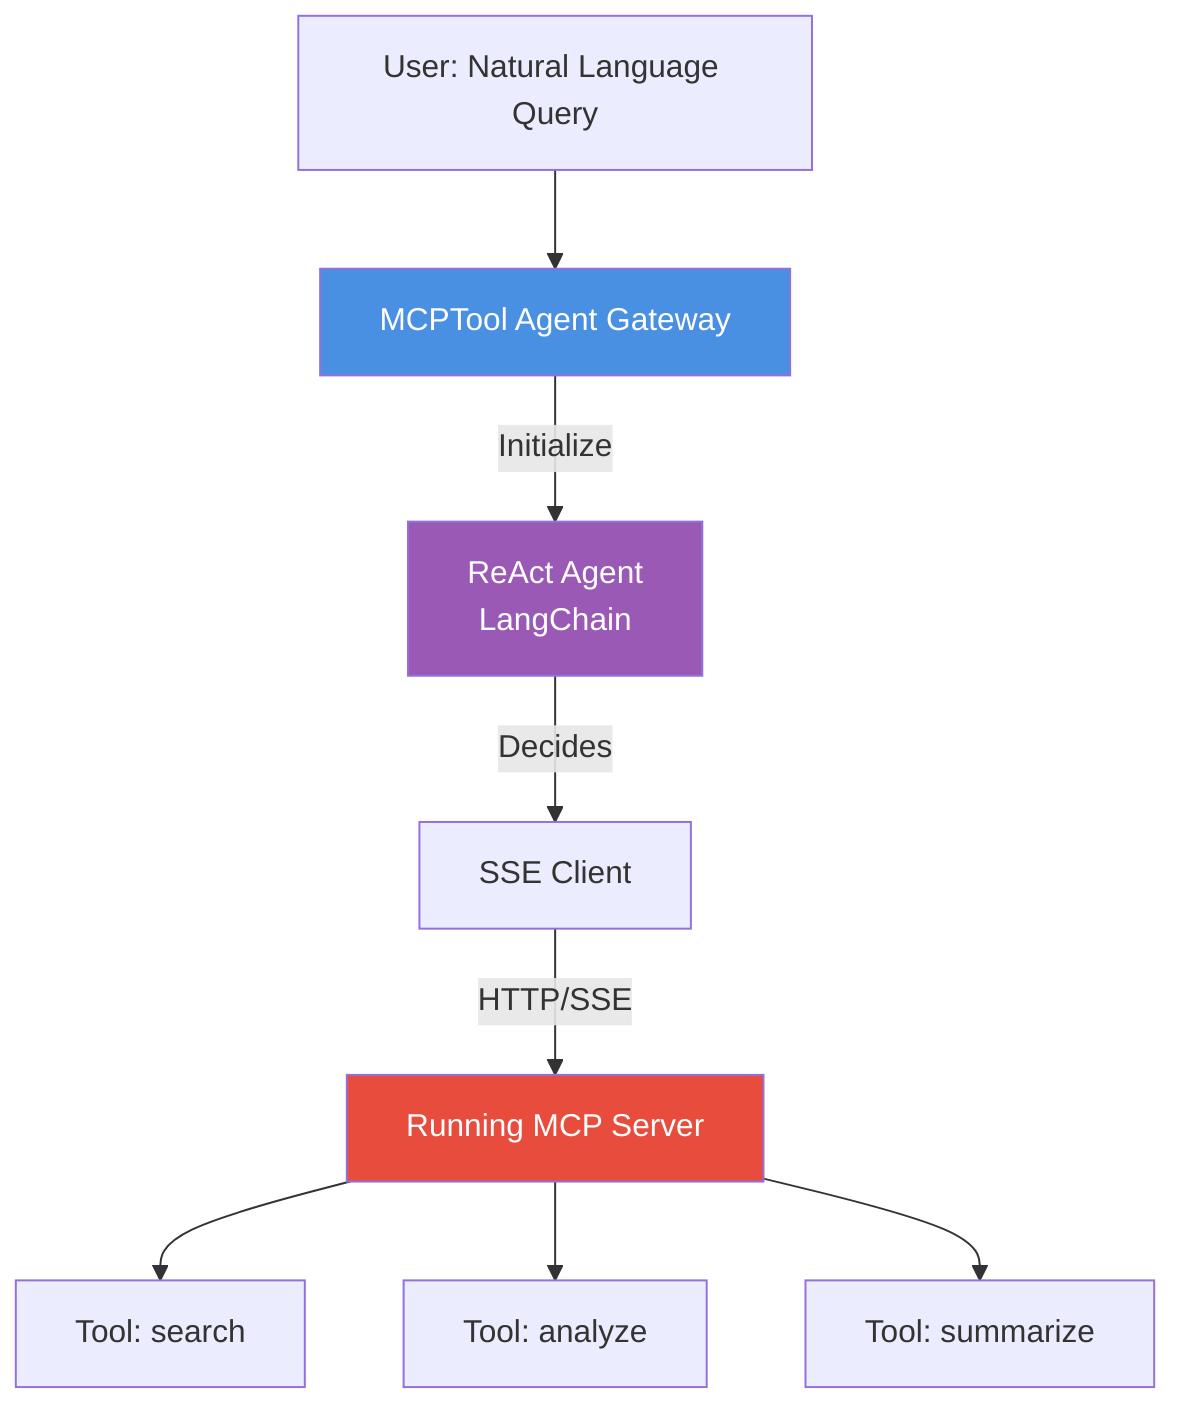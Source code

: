 graph TB
    User[User: Natural Language Query] --> MCPTool[MCPTool Agent Gateway]
    MCPTool -->|Initialize| ReAct[ReAct Agent<br/>LangChain]
    ReAct -->|Decides| SSE[SSE Client]
    SSE -->|HTTP/SSE| Server[Running MCP Server]
    Server --> Tool1[Tool: search]
    Server --> Tool2[Tool: analyze]
    Server --> Tool3[Tool: summarize]
    
    style MCPTool fill:#4A90E2,color:#fff
    style ReAct fill:#9B59B6,color:#fff
    style Server fill:#E74C3C,color:#fff